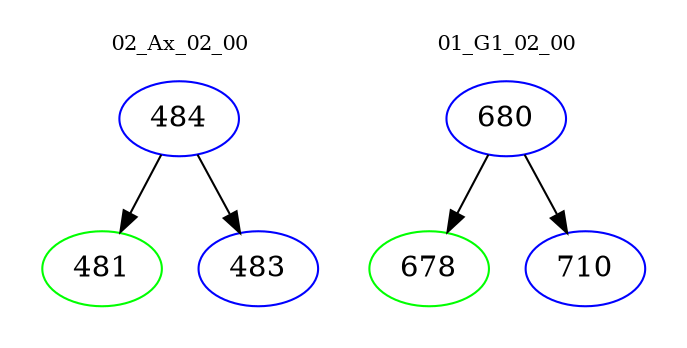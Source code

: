 digraph{
subgraph cluster_0 {
color = white
label = "02_Ax_02_00";
fontsize=10;
T0_484 [label="484", color="blue"]
T0_484 -> T0_481 [color="black"]
T0_481 [label="481", color="green"]
T0_484 -> T0_483 [color="black"]
T0_483 [label="483", color="blue"]
}
subgraph cluster_1 {
color = white
label = "01_G1_02_00";
fontsize=10;
T1_680 [label="680", color="blue"]
T1_680 -> T1_678 [color="black"]
T1_678 [label="678", color="green"]
T1_680 -> T1_710 [color="black"]
T1_710 [label="710", color="blue"]
}
}

